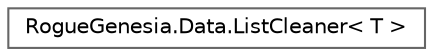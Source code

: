 digraph "Graphical Class Hierarchy"
{
 // LATEX_PDF_SIZE
  bgcolor="transparent";
  edge [fontname=Helvetica,fontsize=10,labelfontname=Helvetica,labelfontsize=10];
  node [fontname=Helvetica,fontsize=10,shape=box,height=0.2,width=0.4];
  rankdir="LR";
  Node0 [label="RogueGenesia.Data.ListCleaner\< T \>",height=0.2,width=0.4,color="grey40", fillcolor="white", style="filled",URL="$class_rogue_genesia_1_1_data_1_1_list_cleaner.html",tooltip=" "];
}
